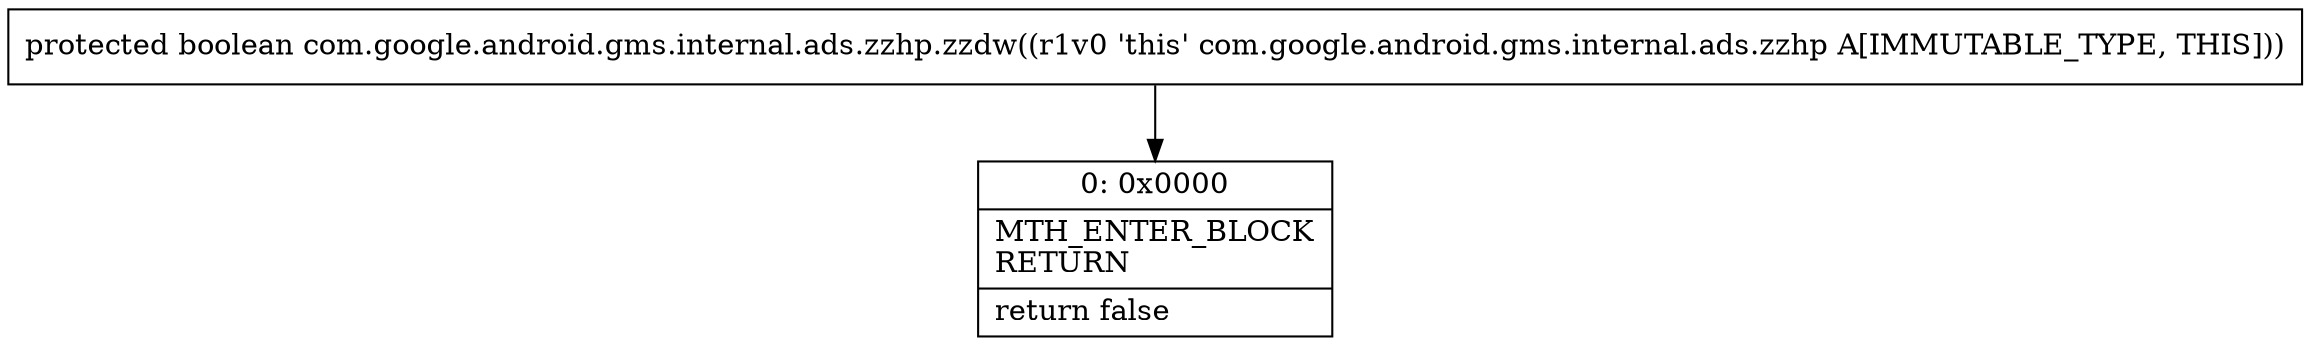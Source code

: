 digraph "CFG forcom.google.android.gms.internal.ads.zzhp.zzdw()Z" {
Node_0 [shape=record,label="{0\:\ 0x0000|MTH_ENTER_BLOCK\lRETURN\l|return false\l}"];
MethodNode[shape=record,label="{protected boolean com.google.android.gms.internal.ads.zzhp.zzdw((r1v0 'this' com.google.android.gms.internal.ads.zzhp A[IMMUTABLE_TYPE, THIS])) }"];
MethodNode -> Node_0;
}

